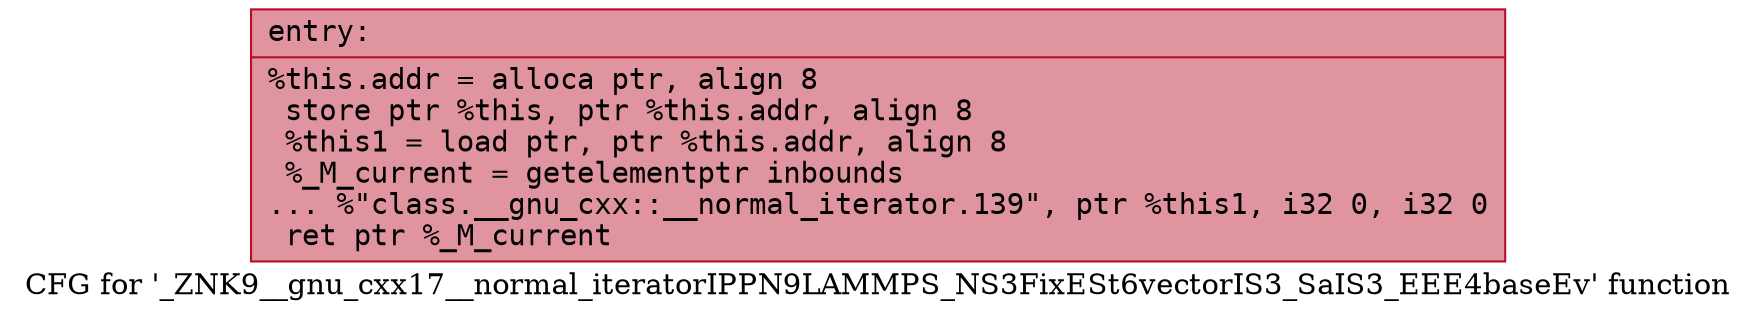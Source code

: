 digraph "CFG for '_ZNK9__gnu_cxx17__normal_iteratorIPPN9LAMMPS_NS3FixESt6vectorIS3_SaIS3_EEE4baseEv' function" {
	label="CFG for '_ZNK9__gnu_cxx17__normal_iteratorIPPN9LAMMPS_NS3FixESt6vectorIS3_SaIS3_EEE4baseEv' function";

	Node0x561f1656f7d0 [shape=record,color="#b70d28ff", style=filled, fillcolor="#b70d2870" fontname="Courier",label="{entry:\l|  %this.addr = alloca ptr, align 8\l  store ptr %this, ptr %this.addr, align 8\l  %this1 = load ptr, ptr %this.addr, align 8\l  %_M_current = getelementptr inbounds\l... %\"class.__gnu_cxx::__normal_iterator.139\", ptr %this1, i32 0, i32 0\l  ret ptr %_M_current\l}"];
}
